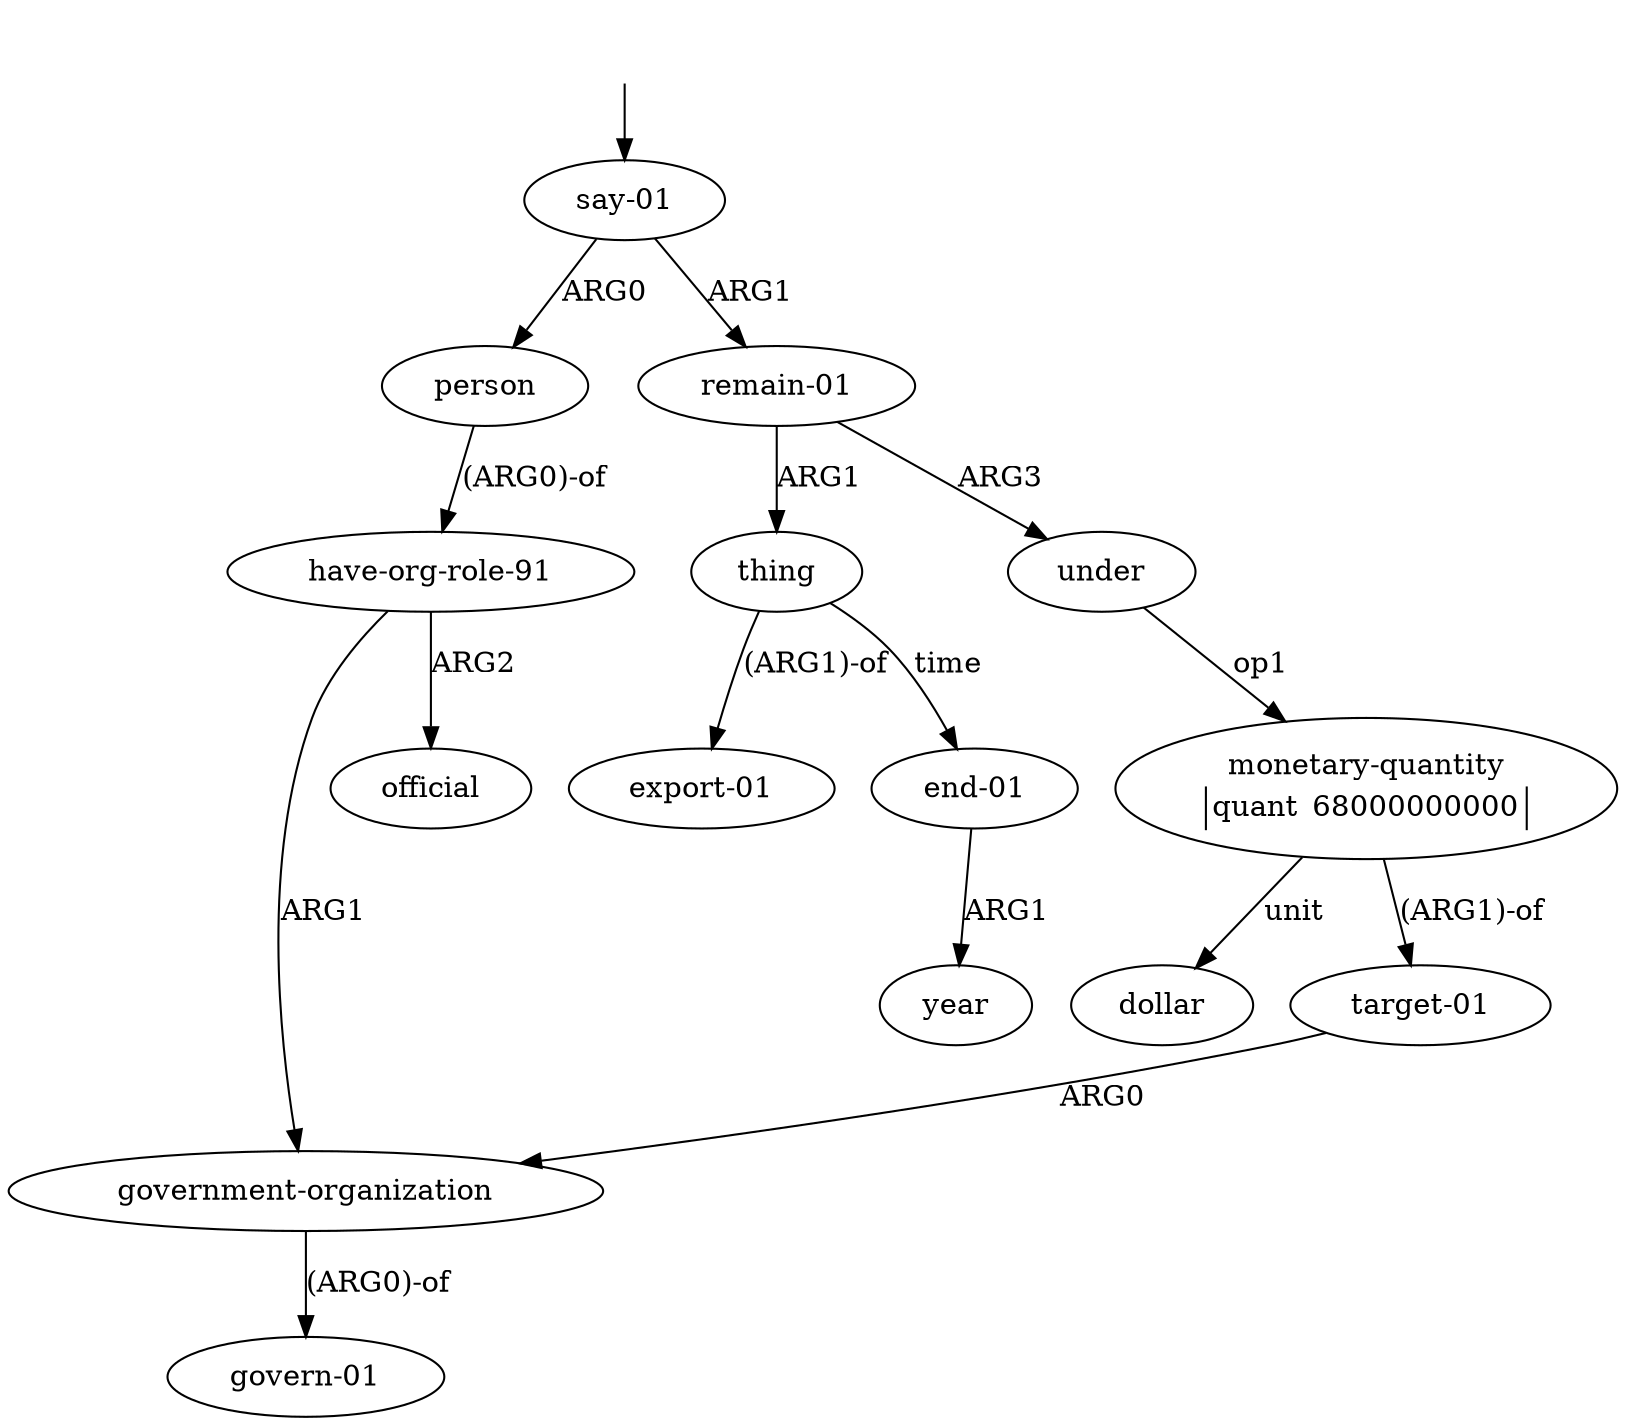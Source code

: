 digraph "20011005" {
  top [ style=invis ];
  top -> 0;
  0 [ label=<<table align="center" border="0" cellspacing="0"><tr><td colspan="2">say-01</td></tr></table>> ];
  1 [ label=<<table align="center" border="0" cellspacing="0"><tr><td colspan="2">person</td></tr></table>> ];
  2 [ label=<<table align="center" border="0" cellspacing="0"><tr><td colspan="2">have-org-role-91</td></tr></table>> ];
  3 [ label=<<table align="center" border="0" cellspacing="0"><tr><td colspan="2">government-organization</td></tr></table>> ];
  4 [ label=<<table align="center" border="0" cellspacing="0"><tr><td colspan="2">govern-01</td></tr></table>> ];
  5 [ label=<<table align="center" border="0" cellspacing="0"><tr><td colspan="2">official</td></tr></table>> ];
  6 [ label=<<table align="center" border="0" cellspacing="0"><tr><td colspan="2">remain-01</td></tr></table>> ];
  7 [ label=<<table align="center" border="0" cellspacing="0"><tr><td colspan="2">thing</td></tr></table>> ];
  8 [ label=<<table align="center" border="0" cellspacing="0"><tr><td colspan="2">export-01</td></tr></table>> ];
  9 [ label=<<table align="center" border="0" cellspacing="0"><tr><td colspan="2">end-01</td></tr></table>> ];
  10 [ label=<<table align="center" border="0" cellspacing="0"><tr><td colspan="2">year</td></tr></table>> ];
  11 [ label=<<table align="center" border="0" cellspacing="0"><tr><td colspan="2">under</td></tr></table>> ];
  12 [ label=<<table align="center" border="0" cellspacing="0"><tr><td colspan="2">monetary-quantity</td></tr><tr><td sides="l" border="1" align="left">quant</td><td sides="r" border="1" align="left">68000000000</td></tr></table>> ];
  13 [ label=<<table align="center" border="0" cellspacing="0"><tr><td colspan="2">dollar</td></tr></table>> ];
  14 [ label=<<table align="center" border="0" cellspacing="0"><tr><td colspan="2">target-01</td></tr></table>> ];
  2 -> 5 [ label="ARG2" ];
  12 -> 13 [ label="unit" ];
  12 -> 14 [ label="(ARG1)-of" ];
  7 -> 8 [ label="(ARG1)-of" ];
  9 -> 10 [ label="ARG1" ];
  14 -> 3 [ label="ARG0" ];
  6 -> 7 [ label="ARG1" ];
  7 -> 9 [ label="time" ];
  6 -> 11 [ label="ARG3" ];
  3 -> 4 [ label="(ARG0)-of" ];
  0 -> 6 [ label="ARG1" ];
  2 -> 3 [ label="ARG1" ];
  0 -> 1 [ label="ARG0" ];
  11 -> 12 [ label="op1" ];
  1 -> 2 [ label="(ARG0)-of" ];
}

